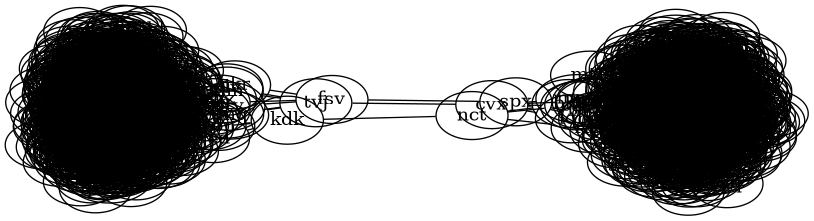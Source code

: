 @startuml
graph G {
  layout=sfdp

  plc -- xsd
  snx -- dkc, tdg
  xrf -- xdb, smb
  tbk -- zgr, sfm, dsp, rdl
  zqv -- dvd
  rsp -- jrk
  tfs -- qfl, bjt, fgj, lcc
  jsf -- pff, kmn
  qsg -- kdc, jpj, rdj, lpb
  qqn -- cjt, mvg, mhr, ntb
  pbh -- kpm, csx
  dsj -- rdt, fvr, nkd, pmz
  brb -- mbv, hcg
  jqq -- gzf
  gjm -- sll, plk, ggq
  ntb -- xrg
  rnm -- sll, jrk
  hfd -- tkl, hcz, bfz, lnt
  btt -- fnk, nlr, mxq, qbm, lfd, pbs
  bfl -- pvc, mhr, dsk, cjz
  gtj -- plc, xbf
  stq -- jml
  ccr -- gtj, kll, bms
  jgn -- chn, jqr
  pdf -- tkm
  gpz -- glc, xrr
  khp -- xqn, mhb
  gdx -- ppv, tfn, gsd, qkd
  kqt -- lrf, pfk, nxf, llv
  rqp -- dfj, mjs, cks, qlt
  qtz -- cfj, pfk, gzs, nmd, qfl
  fsb -- fqm, pnt, fqv, nkl
  fss -- lgq, kqh, jgz
  drq -- zxg
  gxq -- tnm, ttj, rmx, kpf, jnp, jnm
  lpb -- sdc, pmd, ndm
  lxn -- sjq, jpm, lvb
  qkz -- cmq, bdz, dvr, vzh
  dfb -- jnk, lxc, bvk
  frx -- pvn, jgh, dhz
  ltx -- dpx
  pfp -- rzk, qxm, cfz
  sbn -- vbl, dqh, xnr, ggg
  rnr -- vsk
  glr -- xdk, nkb, vqb, zfc, ccd, gff
  vrl -- rnr, tqd, hgf, xrh, kxg
  tfd -- vff, fgj
  zbp -- gbt, fpr, vlt, dbl
  cft -- jsk, zhk, xrv, pzh
  vsp -- lgn, lcz
  dfq -- xnr, hmr
  kdb -- dzg
  mln -- mmq, dkc
  hfh -- kqg, bvs, jmm
  rbg -- gnz
  gzz -- xjt, mdt
  czs -- rlr, mqq
  dks -- zfd, cqs, bjt, vnn
  cjs -- hlz, vfq, jmg, ktm, plc
  jcm -- nmn, tkl, rvc, jsj
  dlv -- kbc, qtm, vjk, kdp, zfs
  rmb -- pmj, qmz, jgh, jpm
  gdl -- kkk, tnm
  nlr -- qkd
  sdr -- llb, vbm, ntr
  fxh -- svd, bvb, rjh
  hnr -- hnj, svd
  mtj -- hts, xqc, trc, xzr, psm
  kdm -- qxm, hgf, drq
  pvk -- jdv, jjq, chb
  tjc -- vbt
  lgq -- jrk, jmm, zjv
  tct -- cqd, dcc
  hqs -- fnq, rzn, zqv
  mrx -- bvh, mlr, hcq, jdk
  xns -- sdr, zqb, mxk, rnr
  zth -- rnz, dvd
  tbf -- btc, plx
  qtt -- jsj
  llv -- jgh, bsm
  cfz -- lfd
  lnq -- fdr, lgz
  nfs -- xng, mqg, xzr
  zgx -- zgs, jkj, cfx, cmg
  znr -- dch, zzb, ckl, kjb, jsc
  ghp -- stj, lmk, fnz
  lzb -- vhf, gsp, tkn, lfr
  ftp -- nbm, gqg, ghh, kdq, ngd
  dsh -- xnr, qfq, jnj, jpm
  tnp -- lnq, dsp, zmr, fxh
  bsm -- rgh
  pzh -- mmg, mrb
  gfp -- msp, pvr
  htt -- vvt, nrz, kdl, jdt
  ltf -- zjp
  cnp -- nlp, qzn
  sjq -- rvb, zqs
  snq -- jrz, htz, pdz
  vss -- bvk, phj, zln, mgk, vsk
  hfx -- lmh, kll, fqm
  zmm -- zzl, vkj, xgk
  rdl -- lcc
  fsz -- zll, dbn
  zzm -- cxb, cfh
  tmn -- nrz, ggh, dfq
  nmj -- nls, dgb
  hhp -- bfq
  vbm -- ddr, chs
  jgz -- gxj, dzl
  jmb -- zdk, nvq
  qjn -- mnf, xjt, svh, jpj
  gzs -- ktk, nzc, npt
  jtg -- btc, kff, dcg, xds
  qqf -- szb
  xqc -- krn, mjs, fvg, jjt
  rtl -- htz, nmn, dgb, pfl
  nrp -- gmn, zmc, xkq, nkn
  khq -- kdl, hfx, rts, crv
  gtv -- dhp, mmq, jjf
  nnq -- qkg, rzk
  mzx -- klp, hkb
  cqj -- vtv
  kjc -- djj, xzh
  zxg -- zcg, sdz
  mdq -- vnm
  fqg -- tmq, qtb
  gch -- kdr
  vgg -- sxj
  qvn -- gmq, fsx, sds, shq, mfg, qjm
  smz -- htd, lxc, nmb, qnt
  hts -- bfs
  gnz -- vjx, zgq, ptc
  tkl -- jvz, vgv
  rxf -- tsf, vng
  nxn -- xxv, qqf, cjl, mbj
  hpr -- nln, pkg
  fhx -- xms, bff, hhh
  xdq -- knf, lvb, nzb
  ssm -- qnf, frx, pvp
  vrn -- xfq, bkr
  bdx -- ntn, dch, xbv, hff
  nzc -- jld, zzm, vcp
  bpq -- gfl, hxr, tmp
  szt -- vjk, tzp, jfn
  dtt -- tkn, pkg, cdd, thj
  ktz -- fxj
  mzm -- pqx, qfl, nqk
  ztt -- qgq, jsp, rkm
  txn -- qqg, cqs
  dgj -- hbq, cfz
  gds -- qjm
  btz -- crx, kxg, kdc, jzh, lhd
  chb -- cfx, xck
  qgx -- ndg, drq, tsj, xml, npx
  nvq -- rbb, qqf
  dnm -- vlj, zgz, xgq, pxt
  mvg -- thm, llv
  csx -- xqn
  sxj -- knf
  gnh -- czs, xss, fss, jnm
  hxr -- zgz
  zld -- vzh
  cbr -- gpg, crk, jrr, rmq
  klr -- tqm
  fbx -- rcn, zsq
  dth -- zcz, jrr
  bjf -- gjs, lml, pjs, rgf
  dbx -- qgg, tmn, rhr
  xln -- cbn, qfq, tcm, mqg
  hkd -- hpr, dcg, fqm, bql
  bgd -- trz, fvt
  pzz -- zzb, tqg, ggq
  trx -- bfr
  hqj -- rmq, rsr, rbz, npx
  jsj -- hlx, xjt
  mfj -- vhg, fpr, thm, pvc
  zjb -- zds, lmq, ckn, snn
  rml -- pct, thk, ljh, smm
  sdt -- zhs, kdr
  zhk -- zsk
  svh -- srz, ncv
  dlh -- vgb, mrb, zmc
  mcp -- mdq, qxm
  pls -- tmb, rsq
  zdq -- dzf, fjd, xpk, vlt
  lkf -- cbx, llp, crs, nrp, fct
  dbc -- vmz, sds, dvj, kdc
  qzv -- vbx, xdq, hnj, ljc
  pbb -- nln, hvt
  ljj -- rsp
  rbm -- mzv, mrb
  pbr -- qvm, hcq, crs
  bjz -- fvt, dxz, slx, mdt
  qts -- hrf, lqr
  lxc -- zcg, slq, grj
  tmk -- hvc, xck, zfh, bvs
  qhp -- bff, snn
  mxh -- kdb, rzk
  nnx -- ltj, sjq, ttx
  zln -- zgz, kqh
  csg -- hnr, jld, mzx
  rzf -- fzx, zhz
  kbl -- mqx, cqz, gxd, prq
  knf -- qnf
  znn -- pks, tpx, cnp
  mzv -- fmx
  cbb -- sql, ptr, hqp, qvm
  hxp -- lhd, bfn
  rvt -- qrh
  pvp -- prq, lvx
  kvn -- rzt
  nkl -- hrf, zqs, dgn
  dfk -- njz, kpt, hqs, jnp
  lpc -- nfj, zds, cnd, hnk
  sds -- pgc
  fdm -- qrh
  rtd -- lvp, hgt, vkd, bpv
  rjc -- tsf, dnt
  qgh -- ccr, hvt, fdm
  rvc -- kdb
  kcr -- bhz, qhv, fxr, njz, hbv
  zfc -- bkl, snc
  qxd -- zrv, pjl, txn, mmg
  jkz -- hff, lxc
  stc -- nqh, ggg, fkz
  cvh -- lfd, vkd
  ztk -- vqk
  jcg -- pfv, cks, rzb
  xcp -- plv, vfd
  xfn -- jdv, hvk, vpd
  pzt -- pjf, lgn, frh
  bjm -- qzq, zsq, djs
  lvb -- qqg, gsg
  mxm -- snn, nmb, kvx, rbz
  qhl -- zqs, frx, tjc, fvq, lxn, zfm, bpj
  mqp -- tqf, vgg, lgm, jrh, mkh, vjk
  gml -- hbv, ckn, xsf
  shq -- hds, gjs
  zpq -- rjx
  hlc -- qth, sgq, vpg, ssp
  glc -- jmm, vgt, sdz, kdc
  kmb -- dcc, lsn
  xrs -- ngx, drq, lbv, njz
  bhl -- jsf
  lnf -- pmd, vtr, chc
  hbr -- xkb, mbv, qqf, jgz, jrr
  qsc -- clv
  mqg -- klp, zfs, vnn, gqt
  spm -- plx, ckz, hrp, mzm, tpb
  jjf -- qgq
  fgg -- qzt
  qtg -- xfq, qsd, dfq, fkp
  dfj -- nkd
  fxt -- llv, lgm, hvj
  rcq -- vml, sxr, ktn
  qdz -- gtv, psr, tnd
  fvn -- vgb, gqt, psr
  tmh -- nnx, vrk, vld, bsp, rvt
  pdg -- jjt
  ttm -- rqh, vtr, jnp, snn, rls
  jxm -- hhg, frp, ssm
  qqg -- djs
  nnm -- dgj, vfn, szl, pcc
  gvd -- blj, dzg
  znk -- bzg
  pdt -- nqh, hrf, rkk, xcp, vdf, vrs
  xdt -- bkr, rfm, nhj
  nvn -- znk, hqt, psh
  tnm -- zdk
  tkp -- bvl, qdp
  mrk -- tbm, vnd, kmk, prc
  gqk -- fdr, zfs
  crv -- mzv
  kbc -- scb, jqq, gcr
  lcv -- jrz
  gsh -- dzf
  fcv -- hfb, hmp, sdt, qgj
  nkt -- nkh, dzg, sds, zqv
  cvx -- tvj, qjh
  tnx -- tpk
  qhc -- jml, thm
  sgs -- vrn, rkr, bvl, jqr
  mgq -- pdg, nkn, bjt, qsp
  thz -- xzs, tcg, rmq, hkz, vlz
  vtr -- hpf
  pfx -- jzh, xjs, vqk, tmp, lpc, zth, jgz
  dtq -- ffx, lmk
  hjd -- lgl, zxz, vrd, lbv
  rlr -- rkh, cdj
  dcj -- tht, ztk
  bvv -- tvj, qnf, tnd, xcz, xbf
  zvg -- rqx
  rzj -- hqp, qsd, ccj, klp
  hrz -- jfn
  tsl -- nlr, dzl, cct, bpp, hpq
  pnk -- nls, qkf, fsx, tmb
  zgn -- tbn, tzp
  glp -- bfl, csx, pqx, qgh, lkn, jcr
  vrk -- cbx, llv
  gzf -- jpz, bvh
  zcz -- pqn, kvk
  dbl -- gfd, jhl, gsg
  sbq -- zjp, ccv, vht, cxb
  nlm -- zkz, xnq, ggj, xsq
  grd -- zgs, ndm, dvl, hnk
  bxh -- mpp, hcz, ljj, dfb
  bch -- nkh
  xdk -- kvx, vbg, jsc
  crr -- rmb, sjj, prq, rzj
  tdv -- psm
  dhr -- phj, sbs
  tmb -- zjv, lmp, kgg
  gbx -- kqq, jgv
  gbf -- dzg, xdm
  gcd -- bpb, rhp, vsc
  kdq -- spx
  sck -- xkj, vsp, jjh, qgq
  frh -- jml, jqq
  qxf -- dpv, djj, qts, dlh
  hfb -- bxx, smz
  kjx -- vnn, dfj, kzk, ldg
  zks -- mmf, dcj, rfj
  mpv -- qzq, jpz, fqm
  dzs -- zff, xrs, rcm
  tnn -- kff
  sst -- qgx, vbm, hjn, mbg
  ffx -- qtv, bfr
  jbm -- ksq, tmq, zdk, pfl, qgj
  lsz -- ttm, snq, npq, nmj
  pfk -- tnv, vjr
  mqf -- fdl, rkm, xkc, ltj, lvx, kxd, tjc
  cpn -- zjs, bmx, kdk
  lsn -- bph
  xcc -- kpt, bnx, qkg
  xvs -- jld, plx
  ldn -- bvh, fgf
  mkt -- rsp, hds, bbz
  hlr -- kjb, tpx, hqj, xgk
  gpg -- mtg
  tjr -- bbh, qtx, tkp, rqx
  qmg -- nhx, vmd, stj
  pnt -- hhp, cdd, hgl
  rjq -- pnv, pfx, xsv, qtt, kkk, khv
  bfs -- xsd
  hgl -- drc, bsm
  djj -- vjx
  zff -- plk, cxz
  nzz -- jsj, tpx, cvx, qsc
  hvk -- gzz
  nps -- cqd
  qxv -- kmk, zmc, rkr
  xjg -- fgq, zbm, bfd, mjr, nmh, svb
  vmd -- ltj, bgm, spr
  nxl -- dcc
  xnq -- xck, hlx, xbv
  tnv -- qzz, bfs
  ftq -- crs, plv, gjt, rbg
  mnf -- rzr, vzv
  bkn -- fvr, gnz, mhr
  ljh -- qsd
  bzz -- gbf, gpz, lvt
  fjf -- mtg, rvm
  bzg -- jhs, mdq
  snc -- vzl
  ldp -- tcj, pkh, rmn
  tnd -- bvl
  qdx -- ppv, zkk, hvc, kdr
  lqr -- prc
  cks -- hcq, qhc
  kkl -- xsq, ndm, znk
  tcm -- rvt
  jsp -- dtl, qzq, tnn
  zrv -- ztl, ljx, dpx
  xmx -- chc, txg, clv
  srf -- vnn, nsn, tkm, gjt
  kqk -- xbq, jrs, kxd
  mnv -- frp, ztt, ltx, vvt, mjx
  zrz -- jrk, cct
  dbk -- ftq, jrm, pxq
  cmg -- zzl
  ktm -- qsp, nrz
  hqt -- tqd, czk, ppp, zrk
  gtk -- plx, rgh, ldn
  kpz -- nzb, qrh, nln, ccv
  zrg -- rzj, jfn, jrm, tfd, dtq, xkc
  rzv -- mqs, jkh, nsz, xgq
  gfl -- gnd
  gqh -- xcg, tdg
  nqk -- kpm, nkn
  tcg -- gpz, xrn
  rhm -- kvn, hqj, ftv, xns
  lcj -- zpb, jpj, zjl, zds, hhh
  rls -- czs, zth, jrf
  xhq -- zvz
  lrf -- rdt
  cmn -- sxr, nkm, qxd, bql
  ngr -- pgg, lnq, xcz, tcm, rdl
  sqd -- vjx, qxv, vnd
  bgf -- qts, zsk, kzk, dnt
  vgv -- gvd
  rqh -- xkb
  lvp -- mqv
  nls -- tnm, svh
  czx -- hxz, tlk, jsk, cfh
  gmn -- hvt, nzd
  dtl -- hxz
  mpx -- bpv, zkz, znr, srz
  czh -- qmg, vkg, pmz
  kdk -- nct
  fdg -- rtp, lbz, fqr
  gxk -- mpr, ldr, tqf, cbn
  bmz -- qbm, dlz
  lrk -- cxz, zjl, hgx, crk
  xds -- ttx
  vlt -- vgz
  qtb -- nmn, znk, bvs
  ncv -- llb
  rrg -- xpk, vtl, lcr, sxr
  bph -- mhh
  ddc -- zmt, mqz
  phv -- hvt, jpm
  bsg -- dfq, fqm, nkd, dpx
  cxz -- snc, zrk
  cxr -- jkh, qsc, jss
  sgg -- rsr
  tht -- tcj
  tqz -- bfm
  fzk -- gdl, phj, ptg, nxl
  chd -- dnt, dmr, mnv, kll
  vmz -- qcn
  hnk -- sdz
  cqd -- kkz
  mhx -- tdv, vcp, fdm, cqj
  thj -- gqh, jjh
  rmx -- mxh
  jmg -- tdg, lqr, hnr, qqq, jdj
  qhv -- sdc, xrn, bfm
  clv -- trz
  mds -- kxp, jvz, mbg, zgx
  rgf -- bxx
  plv -- tvj, prc, xpk
  xkc -- hts, bpb
  vjk -- ljh, xzh
  zzb -- cfx
  kkt -- trc, qqt
  gfd -- xbs, kmn, tlk
  vnd -- ckz, fvr
  xqv -- jrz, lvt, vxm, lfd, nxl, zhs
  pnv -- jlm, jrf
  crk -- tcg
  ljc -- jrh, dzf
  kpt -- gpz, rnr
  zhm -- jml, rjc
  shf -- pbs, sdc, nmj
  fvp -- fxj, ftc, nlp
  bnt -- khd, tfn, vkd, mpp, vtr
  qkg -- fnj
  spj -- zxr, xbq, fdr, tpb, hkn, jrh, qvm, vjx
  btf -- hvk, lmq, sll, vqq, thz, lnh
  ztm -- jjh, cdk, rzb
  jvz -- kdc
  vns -- tqz
  psk -- nhj, pff, rhp
  ncp -- ktn, stq, gmn
  lkh -- txn, fdm, mrx, qgg
  dsk -- ztl
  zxz -- cfz
  nbm -- xmx, mxh, hfh, tpx
  fxn -- lrb, stb, tkm, ssp
  gqt -- thm
  jzb -- kqk, kmk, kcg, ncp, gqk
  klt -- vbg, qbm, shd, dch
  dtp -- xrg, bms, nkd, xkq
  ggh -- dgn, bvh
  vqk -- rnz
  dqh -- pct, skv, qkq, gsp
  khh -- nls, rvm, vgv
  rpz -- svb, hxp, tlh
  pxj -- svh, grj, tjp, slx
  rvm -- dvd
  rhp -- mkh
  gqv -- ggj, cmg, rbz, lnh
  fgj -- qfq
  rxm -- vzq, nqk, bhk, qgg, rjh
  hlf -- cdk, gbt, gcd, cjt
  lnh -- xxv
  vdd -- rth, vmz, nlp
  cvr -- fdg, rnr, kkk, lnf
  lbv -- rnq, fxr, jgv, shd
  pff -- cgb
  lgn -- thk
  bgm -- xqm, tlk, hrz, nhx
  fkr -- hpq, chc
  pxq -- sxh, cfk
  sxt -- jst, rzf, rpz, ntr
  pmj -- bhl, qcd, dfj, gsp
  gjh -- sgg
  mxx -- mtn, qdz, klr, zhk
  fgf -- skr
  vnm -- zjv
  hgx -- mhh
  hvj -- pkg
  zml -- bkr, pdf, vld, skr
  jrn -- dfn, bbh
  vrz -- ths, cgb
  vbt -- dtp
  tdg -- rcn
  ndh -- hvk, rnq, vgn, gxp
  qdm -- chb, qkg, rnq, tqg, jkz
  plg -- bfm, gpp, lng, cfn, xdm
  vtl -- rvb, vff
  mzr -- hgt, hpf, rvc
  cgh -- hmr, mmq, qhc, ztm, hrz, vfm, bqf, gmm
  dpv -- jfn, sxh
  bmx -- tnn, kjc
  dkc -- nnc
  sqq -- thk, htg, sqd
  jtq -- hpr, bkn, vrn, bms
  cqz -- jmn, mlq, qdp
  kqg -- nmn, flg, qcn
  zxd -- jkc, pct, jqq, rbg
  fnb -- bzz, jvz, fjc, ztk
  nlp -- bxx, dhc
  gpp -- zxz, qzn
  psr -- skv
  rfm -- xbf
  rjh -- vsc, ccj
  qtv -- qbz
  dqf -- gbt
  vsc -- xrg, qsd
  rth -- tht, qcn, rnm, mcp
  rdj -- pnv, zrz, bkg, mbj
  ftv -- qkd
  bqf -- thk
  kcq -- scb, bms
  ksj -- fnb, jss, rkh, vnp
  fqv -- cjz, gmn, hrp
  gxp -- bjz, ddr, qkg
  drc -- jml, lvx
  tcd -- jgh, ncp, mrj, lvb, jsf
  hvc -- tqg, dth
  nnz -- xcd, ksx, jcn, sgg
  kxd -- vgb, sxh
  tfn -- zhr, mfg
  lmh -- zjp
  ktv -- vlt, kdp, qzt, hts
  hnj -- gbt
  tbn -- pjf, fgf
  xnr -- fnz, stj
  sql -- jpz, fxt, dfj, zgq
  bzm -- ttt, hgt, jst, nxn, gpp
  zsh -- nxl, hds, vns
  dgn -- qrh
  qjm -- jrz
  kpm -- bvl
  nsb -- zhk, bmx, cdl, hvj
  hmr -- mmg
  msp -- rcm, jrz
  lsg -- fgq, rvz, rzr, mqs, xdk
  mfg -- kdq, jgv
  ffp -- jss, flg, bxx
  xfq -- dcg, vng
  dbn -- hkl, vns, fvk
  rvn -- xms, mcp, xsq, dfk, bph, vft, xsh
  zzx -- mcj, pdz, tqz, jlm
  xrn -- pqn
  zbm -- mlg, lpb, qbm
  fkz -- fjd, mhr, mmq, nsb
  cjl -- dgj, cct, fnq
  svd -- xzh
  vld -- jpz
  hvh -- szl, gzz, fzx
  nrz -- zlr
  bqz -- dzf, cqs, zpq
  tkn -- rxf
  xfb -- gtj, zmr, xbs
  ljx -- xpv, vbt
  knx -- snn, jkz, nmb
  zrx -- qqf, shl, cll, czv, bln
  qqq -- tsf, vzh
  ssp -- nzb, phv
  jjl -- bbh
  lgh -- jnm, cvh, bmz, gxj
  zjj -- ggj, jrp, pbs, prk
  bnx -- pks
  mqx -- fdr, cbt
  lfr -- kff, zhk
  dmr -- kkt, qdz, gfq, mqx
  fvk -- kvk, clv
  gkp -- phj, rzh, mbj
  ntr -- rlr, lcv, pzv
  nmb -- rqh
  jdt -- mln, vml
  bvk -- dlz
  lmr -- shf, tpx, zfc, tpf, ksq, kpf
  rzk -- pqn
  gsd -- bfn, gnd
  qzt -- mpr, prq, vnn
  bfd -- pgc, rzt, zvj
  lcr -- dbl, ccj, ptc
  xbs -- vld
  svb -- kdb, nkb
  fvq -- dhp
  hrb -- qnn, txg, jrf, gps, vkk
  qbm -- jdv
  zfm -- cdk, vhg, tkm
  lgx -- pmd, hcv, nps
  mbq -- xdm, jsj, pzv, fxj, mqq
  qrt -- dkc, bpj, dqf
  qdt -- npt, ldr, gfd, hgl
  njp -- tkl, fnj, nzj, znn, gpg
  nsh -- lrh, vbx, dfn
  plx -- qbz, xzh, frp, vsp, tbc, kjc
  gjc -- bnz
  pgc -- vtr
  tkj -- qtt, bch, xbv, svh
  krn -- xqd, vbx
  dfs -- vkr, xrf, ppv, nzz
  gcj -- zcg, gfl
  bnz -- zjv, czv
  vft -- ccc, hpx
  zvd -- vld, htt, dtg, stc, rcs
  bmp -- zmm, zcz, vxv
  rrl -- cfz, mcj, bfz, xxv, nct, zds
  hzr -- svb, vdd, mdt, rxd
  fnk -- tfn
  mjr -- blj, chs
  pfv -- rjx, fnf
  kqh -- bnz, ksq
  rzx -- nql, nlr, nml, smb
  xml -- tmq, kkz
  vzh -- rdt
  kzq -- zgn, vhg, bfq
  jtn -- jrn, zfl, cbt
  kdl -- vvt, bhl, bfq
  drh -- xfj, tdd, lnt
  mtn -- zvg, lgj
  mvz -- chs, gtf, ckl, tdd
  txc -- gjc, ptg, rtd, sll
  vzc -- cth, gff, hnk
  cxk -- zjf, rrh, zfl
  jcr -- jdk, lvb
  flk -- xds, dlh, npt, cqj
  qcq -- rts, drc
  vbz -- bsv, smm, drf, frs
  dmb -- zld, vhf, hhg, rqx
  spx -- fsv, mqq, cnd, ztk, mtg
  fnf -- vng
  vxj -- jdj, vrk, rhr, shc
  pvr -- hlx, zzl
  bpb -- jnj
  ksx -- lvp, hqt, fkr
  ppp -- dcc, vbg
  hff -- zjl
  lfh -- nkb, qjh, rlr, gtf
  xcd -- fjc, rzh, cfx
  jgs -- msn, ktz, fjf, lvp
  zxr -- fdm, kzk, tbm
  fsv -- kbc, bkr, gtv
  ptc -- qsp
  qns -- vzq, jml, mln, bvb
  btc -- gdf
  hqp -- mmg
  jrp -- bch, gjh, zvz
  xjb -- nxn, dlz, cxr, nct
  htz -- ccd
  kxk -- gsp, scb, jtn
  vtv -- llm, fmx
  lpz -- vxv, zxg, brb, kqh, qhr
  jlj -- nlm, nfj, tqz, jkj, mmt, slx
  fkm -- fvh, dgl, sxt, dxq, jnk, vnm
  tlf -- fsx, lpb
  vxm -- npx, cqd, bzg
  gzj -- xrr, gff
  vqb -- ttj, pnj, sbs
  qsl -- czh, vff, tbf, vml, pxq
  cbl -- lbz, nfj, vkr
  vxf -- vld, fqm, qxd, mhx
  ldr -- rts
  vnb -- frh, hhp, rkr, ktn
  lcc -- dhz
  ccj -- pzt
  mxs -- cqs, tbn, fgg, nqh
  lzk -- csx, skr, cjz, ggg
  kdj -- tzb, msp, hxr, szj, gds
  mhb -- qzq, nhj
  snm -- qnz, gbx, ltb, nxn, bzz
  sdk -- trx, pbh, tqm, bgf
  dch -- snc, bfn
  jdn -- mnj, czv, dgb, xrf
  hrg -- rmq, vns
  vfm -- tcm, zld, gls
  lcz -- qqg, snx
  gmq -- zmt, mdq
  nmd -- hts, ptc, ttx, qcq
  ggj -- fnq
  qnx -- fqg, lnh
  nsz -- zln
  pkh -- mxq
  jjq -- trz, kmb
  cmq -- bbh, thj, ssp
  mbx -- mqh, ntn, ddc
  kqs -- nzb, fgg, tlk
  qll -- mcj, flg, mgk
  cpt -- frs, ffx, rkr
  mqq -- cvx, hpx
  fvr -- kpm
  khd -- tzd, vxv, hpx, zkz, gdl
  bfn -- kmb
  phm -- zsq, dfn, qth, sxj, hdj, pvc
  tfk -- fld, dcj, kvn, bfn
  fxr -- jrz, gch
  ssr -- pls, jmb, ggq, kdc
  xpv -- stq, lvx
  cfj -- khp, jmn, qfq
  zjf -- dqf, rdt, bsm
  mbv -- gzj, gnd
  mnj -- dgj, gsd
  hmp -- kvn, nmn, vzl
  ftc -- mjr, ckn, dlc
  lrb -- qqt, qfq, rcn, nzq, dtq
  cqq -- rcm, xbv, nkh, rfb
  nfn -- gsg, dnt, qzz
  lkn -- jjl, jjh, nnc, qsp, cxb
  mxk -- mqs, cct
  gsg -- gqh
  ptz -- fjf, sdr, jkj
  dkr -- mnj, rbb, gkp, zff, fjc
  tdh -- rjx, jqq, qcq
  cbx -- tmn
  bpp -- hds, pqn
  jkc -- nzq, trc, stj
  pgg -- qkq, vff, zvg
  hrp -- nnc
  hrx -- xcp, gqk, xcz, bsv
  zfl -- lgj
  dtg -- cjz, qmz
  zbs -- qcd, tpk, bfs
  pkx -- vzt, fqm, pdg, dhz
  hdj -- xqd, cxb
  ztl -- qdp
  klp -- xqn
  bdj -- nkn, qrh, cqj
  xsh -- tlh, kjb
  tpk -- vff
  ntz -- jgn, phv, vrz, ljx, mzx
  qcd -- dfn, kdk
  qgj -- djh
  rfj -- xhq, xsv, xck
  lgj -- pvp, qlq
  cgf -- dfq, fkp, xpk, fqm
  vkh -- dnt, bfq, qlq
  xkb -- ncv
  gmx -- jgt, vbt, fbx, fnz, dnt, tdv
  rms -- szb, mzr
  dqm -- xzr, qjv, ltx, llv, csg, lrh
  jsk -- trx, jmn, fgj
  tbm -- zmr, dcg
  lhd -- rnm, tcj
  fmx -- dgn
  nzd -- bbh, fvg
  qrc -- gzj, zbm, mqz, hgx
  bjx -- nrp, bfr, qsp
  gpr -- rzh, mnf, drh, dhc
  kkk -- hcv, qkd, pfp
  djh -- jss
  drf -- jjl, mkh, nln
  dlc -- fzx, zjl
  nlg -- xqn, zxk, zhm, vvt, khp
  cth -- xrh, kvn, ckl
  kkh -- sqq, qzv, dql, xcz
  zfg -- pzh, jld, nqh, dcg
  hkz -- zll
  rvs -- tdh, pmk, ggh, tqf
  bbz -- dbn, qxm
  kdp -- rhp, bsv
  dkg -- dth, zxz, lbv, grj
  vqq -- bzg, tct, vzc
  bvb -- lqr
  cdk -- kpm
  jmr -- ntn, zhs, rzt, lvt
  dsp -- vpc, lcz, ztl
  tsj -- xsq, bph, qxm
  rsq -- gch
  nkq -- stb, tkm, gsh, nfn
  npq -- cvh, hkz
  jtz -- bpb, jqr, nnc, psk, qlt
  hld -- gcd, cdk, lrh, tjh
  rcs -- mzv, zqs, mkh
  plk -- llb, sds
  pdz -- czv
  xzs -- djh, gjs, shs
  cfk -- pfk, kdk
  szz -- kdk, mlq, fvg, dpv
  vkg -- mtn, ths, rzb
  mlm -- bvk, jnk, kjb, rbb, zfh, czk
  jrm -- pjf, pdg
  dhp -- vgb
  cbt -- xdt, dkx
  cgb -- bbh
  ndm -- dvl
  fcp -- pgc, qxm, ktz
  xng -- klr
  jmn -- mpr
  mrb -- dpx
  vht -- nxf, ntb, gtk
  rkk -- djj, nsh
  sng -- mpp, rsr
  ttt -- hcb, htd, vft
  plq -- rbm, ltf, kxk, btc
  qps -- qjn, qnz, tqg, xms
  qnt -- qcn, htd, bkg
  trc -- bsp
  tjp -- hkz, qnz, prk, cxr
  kll -- tnx, qnf
  bgr -- gqg, ntn, rgf
  qth -- vrn, dtl, bsp
  vfn -- dhc, pkh, rbz
  sqs -- hnr, kmn, gzf
  pnj -- dhr, gcj, ljj, ntn
  vbl -- jjt, fkp, bql
  spr -- zmr, vsc, nkd
  zkr -- kpf, qtt, zqb, phj
  rzb -- stq
  css -- slq, qxm, rzk, jnm
  jqr -- snx
  ptg -- gcj, mhh
  cjt -- cdd, tnn
  mjx -- cxb, kqs, ssm
  rpn -- vsc, tbc
  zvz -- bpv
  lql -- slq, ckn, mqh, cvx
  ggz -- vsk, fqr, spx
  jhg -- zzm, vkg, xqm, rvb
  ths -- drf, gjt, rhp
  zhq -- fvk, pls, dhc, flg
  vkj -- qnx, pzz, pxt, cnp, ptz
  jnm -- jmm
  hkl -- rnr, cdj
  fdl -- knf, fdr, crv
  fvh -- xms, xhq, dvl
  hxf -- kmk, jsn
  qkf -- kpf, tqd
  gtf -- nps, hvc, zmt, vzl
  ckb -- nkm, cfj, pmk, hxf, zxk
  zmh -- jrm, ckz, dsh, xvs
  mrj -- prq, pff, rjh, tlk
  gxd -- gcr, bvh, vfq
  mmt -- llb, qhr, jkh
  rkn -- pbb, nfs, snx, tkn
  ltb -- ksq, hds
  kkv -- cks, xbs, rpn, dsk, pjl
  szj -- kpf, dgj, dvl
  nnv -- mbv, tcj, zrk, bxx, hfd
  tzd -- zcg, ttt, pzv
  tld -- hdj, hrf, kqn, nkm
  vjr -- lqr
  kxp -- lsn, mqz
  rvb -- rxf, kzk
  zgr -- rzb, pvc, bfr
  pmz -- nln
  fqr -- zjl
  sbs -- hpf, rlr
  nns -- bqz, gqt, qqq, vff, rjc
  cbn -- tnv, rjx
  frs -- ldn, fgf
  nmh -- xgk, mqq, nql
  bfz -- zkk, mqv
  qzn -- hvc
  qfb -- zhz, rzf, nxl, dzs
  vpd -- tlf, bdl, mqs, vbg, rfb
  rjn -- vgg, nzd, sqb
  kvx -- kxp, pcc, gqg, fzx
  hmg -- bqf, csx, vld, ntb
  htg -- mhb, vgb
  vzl -- pdz
  rkb -- jnk, kvk, pxt, nsz
  blj -- gpz, hcv
  hvq -- hpx, rsp, qvn, vgv, hgf
  pfn -- ncc, kcq, kjl, cpt, gmm
  jrs -- bqf, xpv, zgn, gxd, qzz
  jlm -- mtg
  tmp -- mxq, hgx
  qcx -- mqz, rzv, fnk, qnz
  rxd -- jrf
  sxb -- ppp, bmz, rfj
  xjs -- kqg, pvk
  qlt -- npt
  pfz -- fvp, rvz, zll, xdb
  ztf -- qkf, pbs, fqg, rbb, jsc
  tqm -- zsk, nzd, kll, vhg
  rvz -- srz, nps
  lmq -- cmg, nkb
  jlb -- bsp, vpg, ccm, gfq
  hhh -- vxv, ftv
  bhz -- pxt, dvj, gqg
  lmp -- ggq
  vpg -- rfm, zjp
  vlj -- pvr, xrh, pkh
  rrh -- sfm, cdl, vjr, vnn
  fgq -- tdd, mdt
  bbm -- rmb, xds, qrt
  vbx -- djs
  zxk -- szt, snx
  qzz -- rts
  jhl -- kdk
  mlg -- psh, fsx
  ggq -- lbz
  dlq -- fsz, rmn, sxb, gjm
  nxf -- fjl, ffx
  njd -- nvn, ndg, ktz, xml
  qsp -- pdf
  drt -- gfl, rmx, hpf, bnx, rgf, qjh
  cjk -- cnd, djh, gff
  zmx -- sxh, zpq, sjj
  zpb -- cjk, gsd, xcc
  dgl -- zzb, rvm, mqv, jmb
  dcg -- jjf
  ghh -- zvz, vfn
  rmg -- rpn, tqf, ghp, pdf
  chg -- mpx, rzn, bnx
  zvj -- vxv, htm, ppv, trz
  bdz -- sqs
  thk -- qml
  njz -- tht
  ktn -- hkn
  xgk -- ccc, bdl, hvc
  rvv -- gbx, bpq, dlc, dvj, ldp
  hbv -- mcj, zvr
  fbj -- vdc, knx, hkl, ftp
  ncc -- rxf, xsd, zsk
  rhr -- ddp, spm, zjs, kqn, lmh
  dvr -- nkd, qvm
  pfl -- htd
  lpp -- bbm, kmf, hlz, bdz
  nzq -- qxd, zfl
  flg -- jdv, nmn
  xdb -- sng, nsz
  tbc -- bjm, hxz
  zss -- ddp, xkc, hxz
  zmt -- mqz
  zvr -- sdt, mcp, nlp
  hbq -- rkh, bfm
  hsv -- sjg, vtv, ltx, xvs, pfv
  crh -- jst, gnd, njd, gfp
  xrv -- cjz, xfb
  nss -- llp, xrv, vpz, dbk
  npx -- ljj
  xfj -- jnp
  zcr -- mlg, hvh, sng, nql
  pvn -- gsg, sxr, hxf
  dxq -- kgg, xfj
  psm -- gqh, lmk
  lvt -- gds
  vzt -- rbm, xsd, lgj, vrz, rkm
  vkk -- jjq, bgd
  jrr -- tlh
  hxs -- nkl, zrg, jnj, ddp, qtv, zjs
  lgz -- lrf, hvt
  vrs -- xpk, xbq, fbx
  rtp -- xck
  chn -- qqt, tvj, jsn
  gmm -- hhg, vml, lmk
  nql -- ccd
  qqt -- qlq
  fct -- fnz, cbx, rxm
  gls -- tbm, rbg, bjx
  kqn -- pdg, jjf
  xmj -- qtx, zfl, ttx, llm, xzr, pbh
  lbk -- kcg, vgg, nnx
  fjd -- fvn, cfh, tdv
  mgk -- qcn, jhs
  smm -- nhj
  thh -- bch, psh, ppv, gxj
  vhf -- vtv, mpr
  gps -- shq, tlf, kdr, htm
  mmf -- lgx, kmb, rsq
  llp -- csx, rvb
  tzp -- gcr, fnf
  fjc -- qjm, ncv
  zxt -- ggj, jkj, zkz, nmb, pbs
  pmf -- xqd, pbb, vgg, gjt
  qgg -- cgb, mlq, jdk
  skv -- qlq, qlt
  vxr -- tdd, rvv, vqk, nnq
  ttj -- gds, ddc
  dkx -- jdk, qqt, tqf
  dzl -- rsr, gxj
  rnz -- bnz
  rkm -- pfk
  htm -- cdj
  ptr -- zml, jsn, tmn
  jgx -- bdz, scb, ttx, qrh
  pks -- lsn
  vzq -- cqs, ljh
  gkh -- rdl, qml, zsk, xsd
  jcn -- vkr, rzn, bbz
  qnn -- mxk, nkb, hrg
  pjb -- bgr, crk, cnd, hpq
  xqm -- tbn, jjl
  vng -- mlq
  bbc -- sck, fdl, zld, jhg
  vmc -- tfn, pfl, hxr, jmr
  krd -- lgl, bff, jgz, zrk
  vcp -- xrg, nkm, xcg
  vzv -- bkl, rxd, rms
  fjl -- hkn, vzh, qvm, frp
  sjg -- ccm, ktm, jrh
  vnp -- dvd, jkh, ljj, psh, cct
  pck -- nmj, rvc, zjv, kkz
  cqx -- khh, ghh
  gdf -- qzz, cpn
  qtm -- jcr, skr, tpk, jhg, qbz
  stb -- hcq, spr
  zlr -- pjl, cdd
  tpb -- lgn, dlh
  rzt -- fnj, rqh
  qxt -- dbx, xbf, bgm, cxk
  hkb -- kzq, qfl, dsk
  ccv -- bdj, hmr
  pld -- fnf, zsk, hvj
  pxt -- ccd
  zzl -- slq
  mcf -- bsg, rcq, xcg, hrx
  hcg -- zll, dhr
  zgs -- xsh, ffp
  szl -- mhh, fvt, jlm
  mrh -- lcc, vjr, hrz, bsv, trx
  lnt -- gch, fld
  vnf -- hrg, nml, mxq, kqq
  lgm -- lrf
  jpj -- pmd
  dql -- zmr, hdj
  xkq -- pjf, qml
  grz -- zpb, xrn, tct, vkr, hfb
  shl -- tcj, xjs, gjh
  qsz -- xsv, bvk, cmg
  qlg -- dgj, qzn, kpf, rcm
  dhz -- tnd
  hxg -- mhh, fkr, xjt, lcv
  qmz -- npt, zsk
  lng -- qll, lbz
  btp -- sgg, jst, dxq, pxt, fhx
  mfc -- xxv, xsv, hxp, lgl
  jdj -- ldr, bvl
  zhz -- nfj, rsq
  bpj -- zhm, kcq, xng
  lrh -- nzb
  kgb -- svb, tqd, gxj, zqv
  zmc -- jpz
  kqq -- ftv, pfx
  cll -- xkb, lcv, svh, tmq
  shs -- jzh, gjs
  qgq -- qsp, vff
  tfj -- vmz, mkt, gml, rrl, qnx
  vdc -- fvt, lpb, mbx, bdl
  bkg -- rzn, rzr
  vkr -- ltb, rms
  xsf -- qll, zkk, fld
  mlr -- sxj, vml, cbt
  bff -- dhr
  vlz -- hcz, kmb, hpf
  ccm -- bbh, hqp
  mkh -- dqf
  mqs -- jzh, mpp
  nkh -- dxz
  vdf -- pbr, jrn, mvg
  sqb -- cfh, jld, hhg
  sfg -- pqx, sfm, dlh, ppz
  vfd -- djj, bfq, lgz
  nzj -- gjc, lmp, mqs
  nsn -- pjl, lgj, qxd
  bdl -- hcg
  chc -- lmp
  hjn -- ghh, nkb, dgb
  qkp -- xdb, htz, zks, xfn, hxp, kvk
  sgq -- pct, qlq, pkg
  rfb -- cdj, rxd
  rhb -- dxz, hqs, fcp, vkd, vnm, czk
  jgt -- pqx, ktn, psr, rcn
  cnd -- kkz
  mbg -- bkl, pjs
  jjt -- stj
  hkn -- fgj
  vgz -- vhg
  hdg -- mcs, cqx, qgj, qsz, sdt, bpp
  sfr -- gch, fsz, lhd
  tzb -- sfr, plk
  jhs -- cdj, pks
  hjq -- tbm, rhr, ktm, nqh
  ddp -- qdp
  zfs -- vkh, vbx
  qkq -- pff, krn
  xkj -- fkp, jmn, smm
  kgg -- xrr, chs
  gnq -- vgz, kkt, gtj, fvg, tvj
  xdm -- rmx
  tpf -- ggz, dvj, ddr
  zjs -- lfr
  hcv -- zdk
  shc -- mpr, jxm, kqs
  rmn -- gds, gfp
  ppv -- vgt
  ldb -- gsh, fvq, tbf, gdf, lbk
  smb -- nxl, kdm
  cdl -- crs
  rrm -- nzc, hfx, xqd, bvb
  mtx -- cqx, bkl, xfj, hpq
  pct -- ltj
  mcs -- vxv, xcd, tzb
  zfh -- dxz, tqg, rnq
  kmf -- hpr, dpx, vpc, tfd
  hlz -- gqh, gtk, hrp
  mjs -- zsq, ccm
  vsk -- kxg
  ccc -- bvs, rcm
  ggg -- jgn, dtl, jdt
  qbz -- pmk
  sjj -- rfm, lcz
  nhx -- dtl, pmk
  bbf -- tnx, vtl, phm, dtt, dmb
  ccd -- kxg
  dqx -- dql, rjn, qsd, xln
  vrd -- vfn, zgz, gsd
  zhs -- zdk
  vpz -- crv, svd, hts, htg
  mcj -- bgd
  ldg -- mhb, hhp, zgq
  lrq -- cdl, lfr, xcg, cfk, dhp
  bjt -- tkp, plc, gcr
  grj -- hgt
  mqh -- gpz, xxv
  rzr -- rxd, dlz
  jph -- fqr, bkl, gjh, gpz, jrr
  pjs -- kxg, tsl
  qjh -- mbj
  kqd -- qgh, kxk, tjc, jcg, plx, sfm
  shd -- rtp, qsc
  ppz -- rvt, jsn, zpq
  ngx -- hlx, lgl, srz
  ktk -- xng, zlr, fmx
  lml -- qhp, zsh, gbf
  bln -- qhp, nct, chs
  kcg -- dtg, jhl, gsh
  qjv -- mpv, kff, pmz
  cfn -- sdc, xzs
  rjr -- qxv, qtv, djs, tjh, lmh
  gkm -- dvr, qml, zss, ppz
  zcg -- fnq
  nlh -- rvm, hbq, vkk, gmq, ddr
  gfq -- bhl, vpc
  bhk -- fgg, zvg, lgm
  qhr -- chg, cbl
  txj -- fvq, pld, llv, zjp
  vts -- hff, xml, ckl, kdq
  vfq -- kjl, gbt
  xss -- rtp, czv, zgz
  ngd -- fsz, mqh, gvd
  tjh -- jnj, hnj, zld
  zqb -- rzh, ndg
  mrc -- cmg, brb, fnk, qkb, bmp
  crx -- czk, tkl, pcc
  szb -- htm, bpv
  kmn -- kmk
  dxb -- xbq, rkk, vpc, prc, jrn
  pmn -- glp, kjl, rdl, rqx, fvr
  msn -- gjc, gpg, cxz
  vgn -- ckn, txg, vgt, hgf
  jmj -- hmp, vgt, fnj, fjc, jss
  khv -- nvq, zvr, kdm
  hcz -- zdk, zrz
  slx -- bph
  hcb -- nmn, pzv, zvz
  snn -- hpq
  vtm -- nnq, shs, xhq, bff
  kjk -- xrr, cfn, hnk, fzx, txg
  llm -- zgq, ltf
  zhr -- jst, rnr, sng
  rgh -- kjl, kdk
  bql -- pmk
  fxj -- nmb
  qtx -- mzv, qqg
  prk -- jsc, ksq
  fpr -- jhl, ckz, crs
  fzx -- pcc, jgv
  mqv -- rkh
  xgq -- jrk
  vgs -- zbs, hhp, mzm, tsf
  zxq -- kjc, zlr, tnx, zmx
  hgb -- tkj, xhq, rnz, lng
  qkb -- tlh, kkl, npq
  nml -- zkk, nkh
  zfd -- ltf, vgz, rjc, cjt
  kvd -- bjx, zvg, ljc, klr
  fld -- xgq, sdz
  xrh -- ndg
}
@enduml
